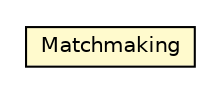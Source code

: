 #!/usr/local/bin/dot
#
# Class diagram 
# Generated by UMLGraph version R5_6-24-gf6e263 (http://www.umlgraph.org/)
#

digraph G {
	edge [fontname="Helvetica",fontsize=10,labelfontname="Helvetica",labelfontsize=10];
	node [fontname="Helvetica",fontsize=10,shape=plaintext];
	nodesep=0.25;
	ranksep=0.5;
	// org.universAAL.tools.logmonitor.service_bus_matching.Matchmaking
	c5638203 [label=<<table title="org.universAAL.tools.logmonitor.service_bus_matching.Matchmaking" border="0" cellborder="1" cellspacing="0" cellpadding="2" port="p" bgcolor="lemonChiffon" href="./Matchmaking.html">
		<tr><td><table border="0" cellspacing="0" cellpadding="1">
<tr><td align="center" balign="center"> Matchmaking </td></tr>
		</table></td></tr>
		</table>>, URL="./Matchmaking.html", fontname="Helvetica", fontcolor="black", fontsize=10.0];
}

